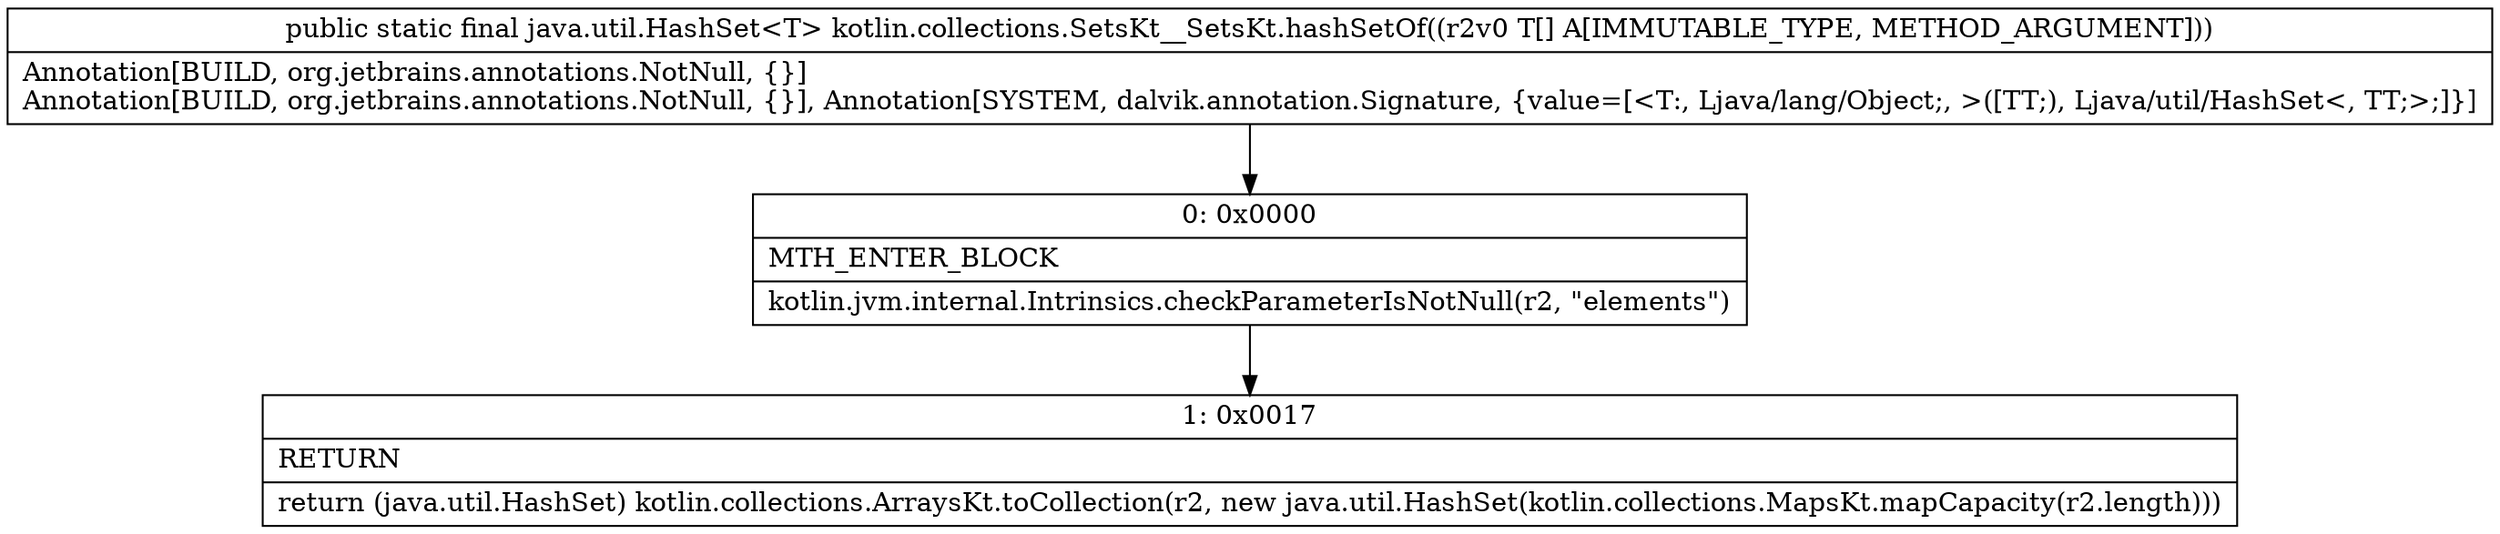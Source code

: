 digraph "CFG forkotlin.collections.SetsKt__SetsKt.hashSetOf([Ljava\/lang\/Object;)Ljava\/util\/HashSet;" {
Node_0 [shape=record,label="{0\:\ 0x0000|MTH_ENTER_BLOCK\l|kotlin.jvm.internal.Intrinsics.checkParameterIsNotNull(r2, \"elements\")\l}"];
Node_1 [shape=record,label="{1\:\ 0x0017|RETURN\l|return (java.util.HashSet) kotlin.collections.ArraysKt.toCollection(r2, new java.util.HashSet(kotlin.collections.MapsKt.mapCapacity(r2.length)))\l}"];
MethodNode[shape=record,label="{public static final java.util.HashSet\<T\> kotlin.collections.SetsKt__SetsKt.hashSetOf((r2v0 T[] A[IMMUTABLE_TYPE, METHOD_ARGUMENT]))  | Annotation[BUILD, org.jetbrains.annotations.NotNull, \{\}]\lAnnotation[BUILD, org.jetbrains.annotations.NotNull, \{\}], Annotation[SYSTEM, dalvik.annotation.Signature, \{value=[\<T:, Ljava\/lang\/Object;, \>([TT;), Ljava\/util\/HashSet\<, TT;\>;]\}]\l}"];
MethodNode -> Node_0;
Node_0 -> Node_1;
}

